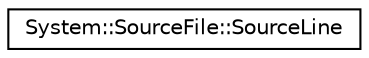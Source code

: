 digraph G
{
  edge [fontname="Helvetica",fontsize="10",labelfontname="Helvetica",labelfontsize="10"];
  node [fontname="Helvetica",fontsize="10",shape=record];
  rankdir="LR";
  Node1 [label="System::SourceFile::SourceLine",height=0.2,width=0.4,color="black", fillcolor="white", style="filled",URL="$class_system_1_1_source_file_1_1_source_line.html"];
}
